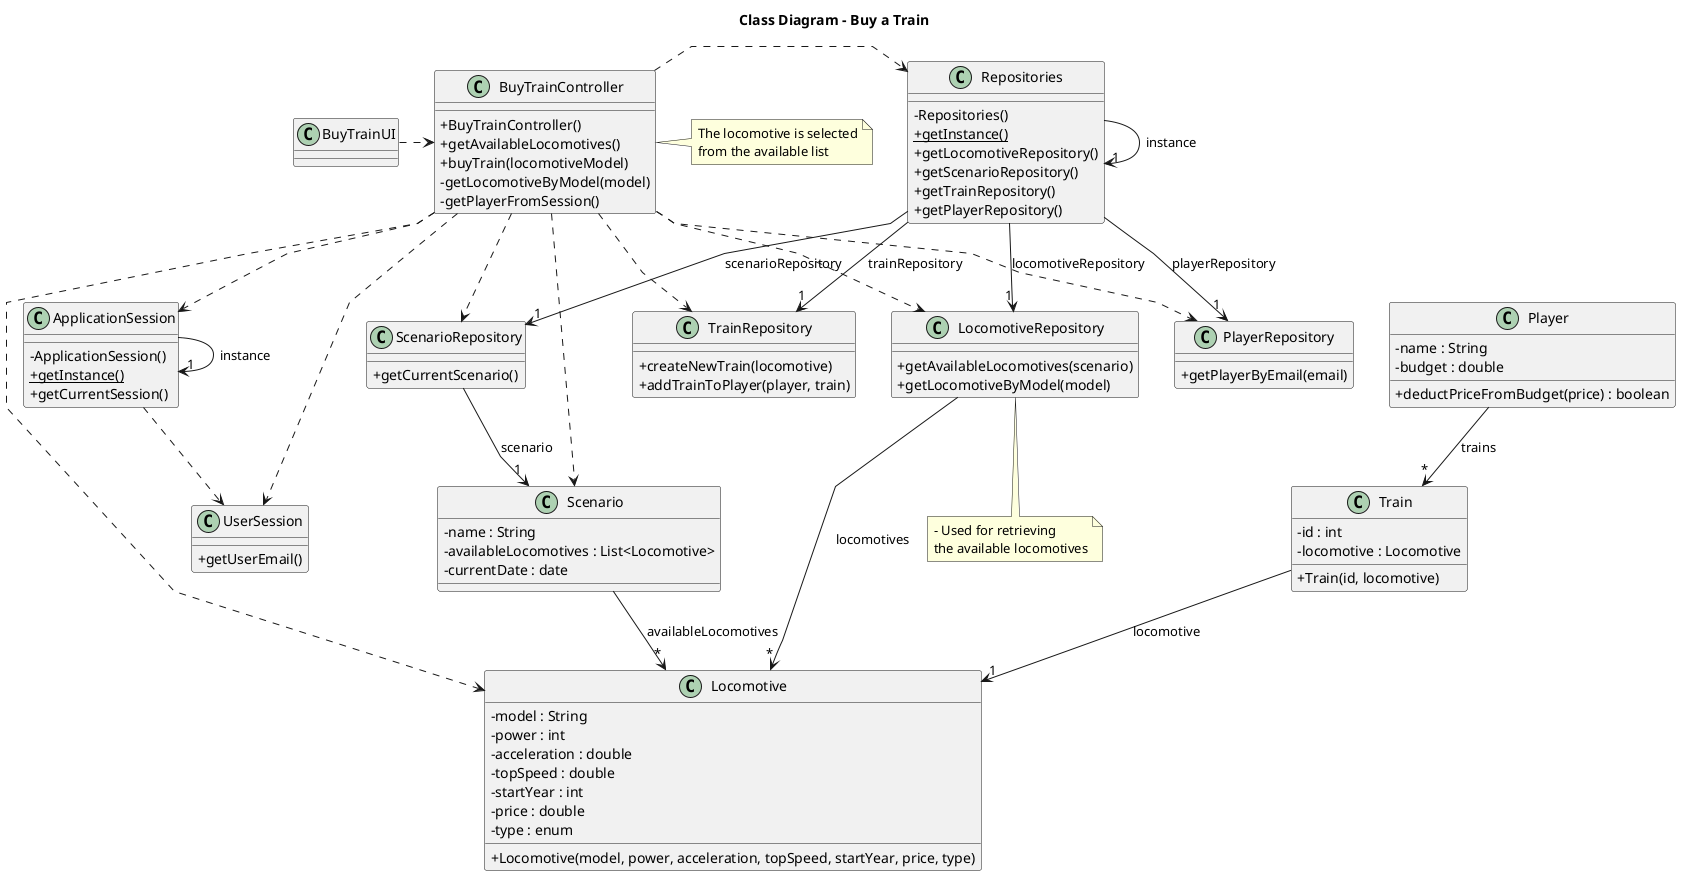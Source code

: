 @startuml
'skinparam monochrome true
skinparam packageStyle rectangle
skinparam shadowing false
skinparam linetype polyline
'skinparam linetype orto

skinparam classAttributeIconSize 0

'left to right direction

title Class Diagram - Buy a Train

class ApplicationSession {
    - ApplicationSession()
    + {static} getInstance()
    + getCurrentSession()
}

class UserSession {
    + getUserEmail()
}

class Player {
    - name : String
    - budget : double
    + deductPriceFromBudget(price) : boolean
}

class Train {
    - id : int
    - locomotive : Locomotive

    + Train(id, locomotive)
}

class Locomotive {
    - model : String
    - power : int
    - acceleration : double
    - topSpeed : double
    - startYear : int
    - price : double
    - type : enum

    + Locomotive(model, power, acceleration, topSpeed, startYear, price, type)
}

class Scenario {
    - name : String
    - availableLocomotives : List<Locomotive>
    - currentDate : date
}

class LocomotiveRepository {
    + getAvailableLocomotives(scenario)
    + getLocomotiveByModel(model)
}

class TrainRepository {
    + createNewTrain(locomotive)
    + addTrainToPlayer(player, train)
}

class PlayerRepository {
    + getPlayerByEmail(email)
}

class ScenarioRepository {
    + getCurrentScenario()
}

class Repositories {
    - Repositories()
    + {static} getInstance()
    + getLocomotiveRepository()
    + getScenarioRepository()
    + getTrainRepository()
    + getPlayerRepository()
}

class BuyTrainController {
    + BuyTrainController()
    + getAvailableLocomotives()
    + buyTrain(locomotiveModel)
    - getLocomotiveByModel(model)
    - getPlayerFromSession()
}

note right of BuyTrainController
    The locomotive is selected
    from the available list
end note

note bottom of LocomotiveRepository
    - Used for retrieving
    the available locomotives
end note

class BuyTrainUI {
}

BuyTrainUI .> BuyTrainController

BuyTrainController ..> ApplicationSession
BuyTrainController ..> UserSession
BuyTrainController ..> Locomotive
BuyTrainController ..> LocomotiveRepository
BuyTrainController ..> Scenario
BuyTrainController ..> ScenarioRepository
BuyTrainController ..> TrainRepository
BuyTrainController ..> PlayerRepository
BuyTrainController .> Repositories

Repositories -> "1" Repositories : instance
Repositories --> "1" ScenarioRepository : scenarioRepository
Repositories -> "1" LocomotiveRepository : locomotiveRepository
Repositories -> "1" TrainRepository : trainRepository
Repositories -> "1" PlayerRepository : playerRepository

ApplicationSession -> "1" ApplicationSession : instance
ApplicationSession ..> UserSession

LocomotiveRepository --> "*" Locomotive : locomotives

ScenarioRepository --> "1" Scenario : scenario

Scenario --> "*" Locomotive : availableLocomotives

Player --> "*" Train : trains
Train --> "1" Locomotive : locomotive

@enduml